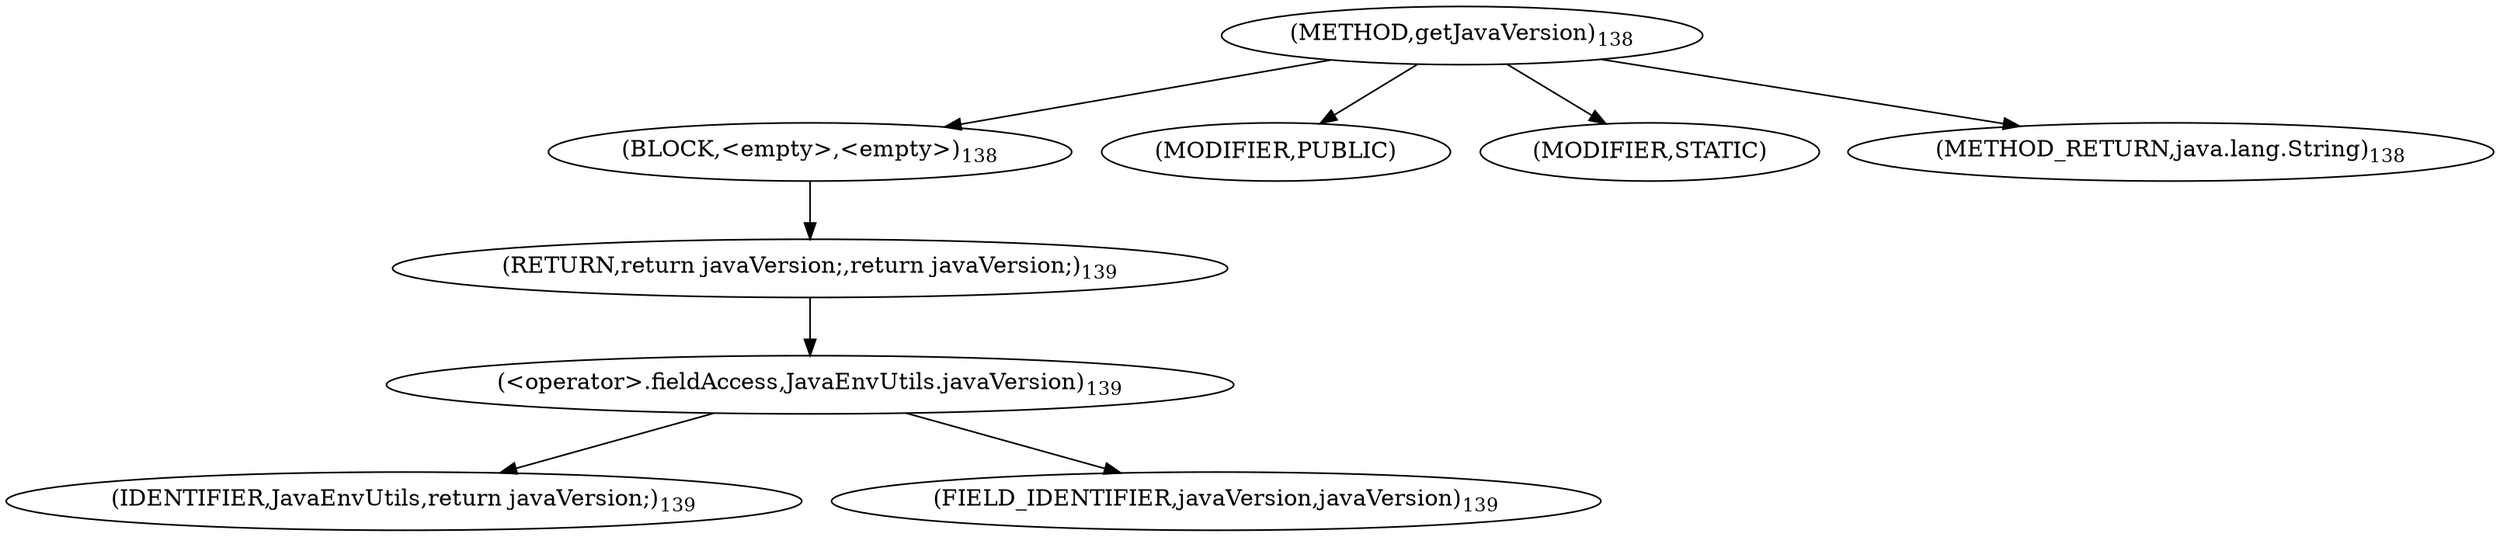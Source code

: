 digraph "getJavaVersion" {  
"60" [label = <(METHOD,getJavaVersion)<SUB>138</SUB>> ]
"61" [label = <(BLOCK,&lt;empty&gt;,&lt;empty&gt;)<SUB>138</SUB>> ]
"62" [label = <(RETURN,return javaVersion;,return javaVersion;)<SUB>139</SUB>> ]
"63" [label = <(&lt;operator&gt;.fieldAccess,JavaEnvUtils.javaVersion)<SUB>139</SUB>> ]
"64" [label = <(IDENTIFIER,JavaEnvUtils,return javaVersion;)<SUB>139</SUB>> ]
"65" [label = <(FIELD_IDENTIFIER,javaVersion,javaVersion)<SUB>139</SUB>> ]
"66" [label = <(MODIFIER,PUBLIC)> ]
"67" [label = <(MODIFIER,STATIC)> ]
"68" [label = <(METHOD_RETURN,java.lang.String)<SUB>138</SUB>> ]
  "60" -> "61" 
  "60" -> "66" 
  "60" -> "67" 
  "60" -> "68" 
  "61" -> "62" 
  "62" -> "63" 
  "63" -> "64" 
  "63" -> "65" 
}
